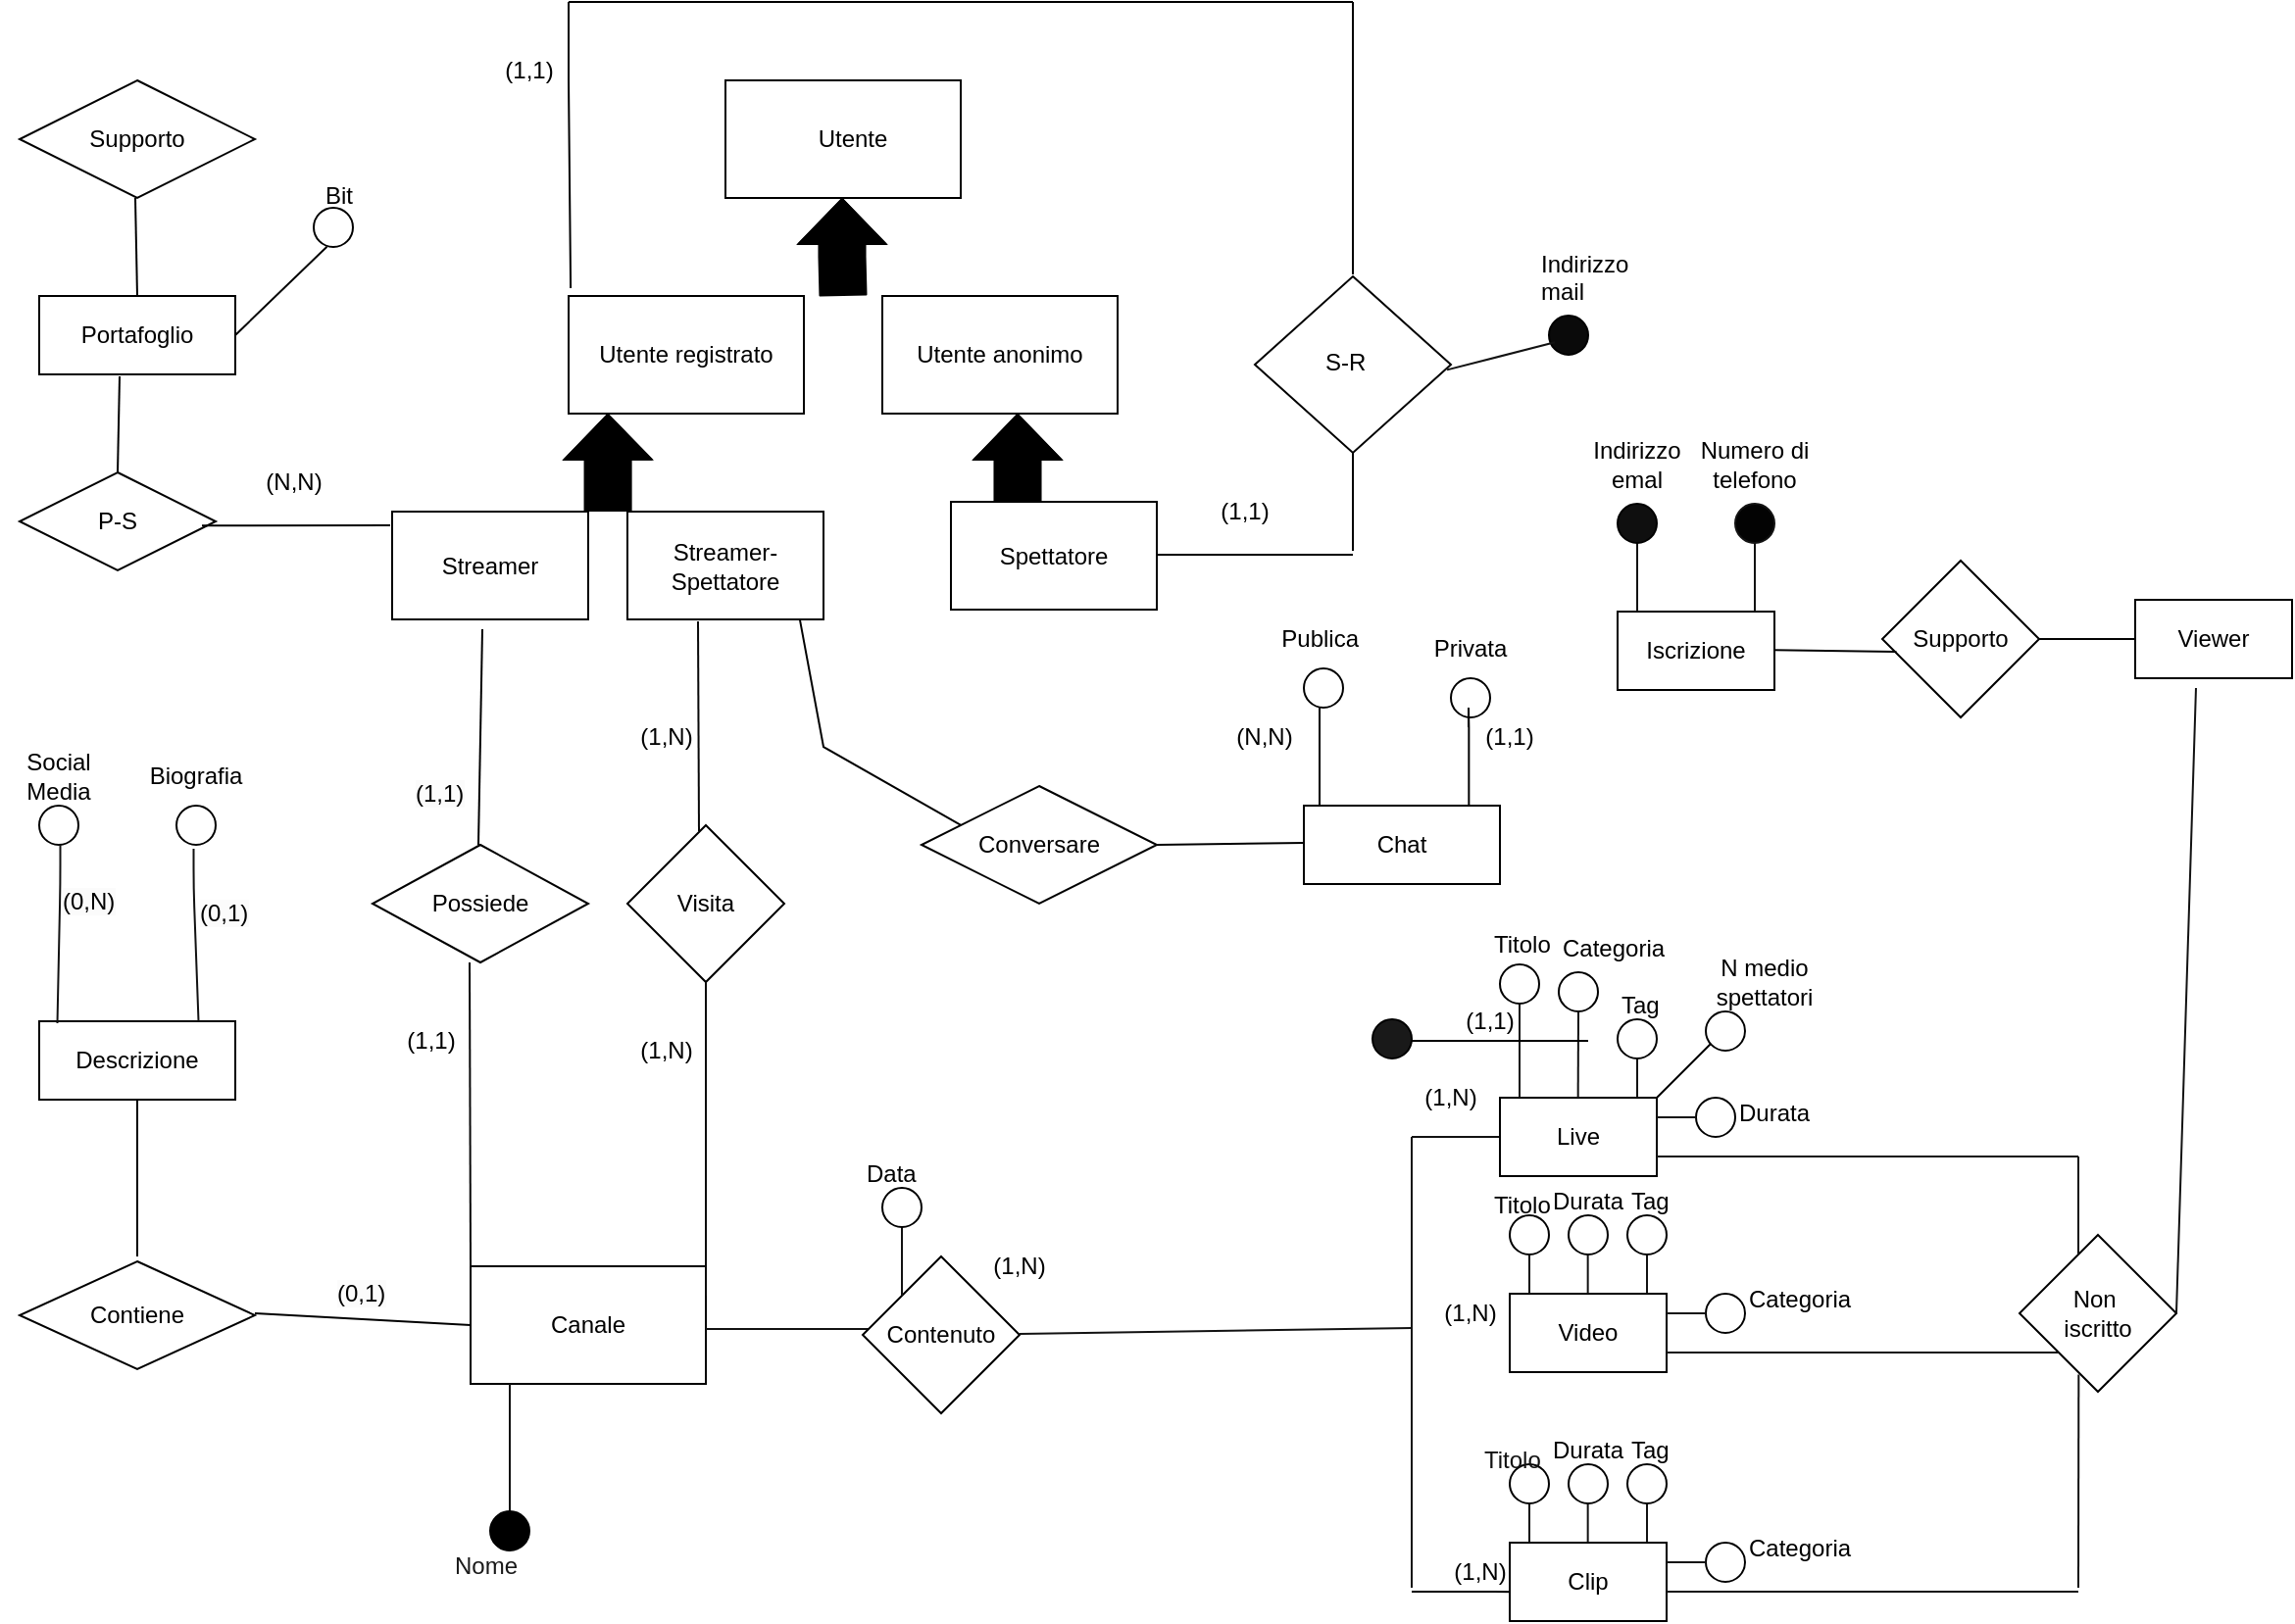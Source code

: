 <mxfile version="22.0.6" type="github">
  <diagram name="Page-1" id="MS3F0-jO2fXdgPo8Lo6S">
    <mxGraphModel dx="1050" dy="689" grid="1" gridSize="10" guides="1" tooltips="1" connect="1" arrows="1" fold="1" page="1" pageScale="1" pageWidth="1169" pageHeight="827" math="0" shadow="0">
      <root>
        <mxCell id="0" />
        <mxCell id="1" parent="0" />
        <mxCell id="3IenMItIxv0-lteJ33fJ-1" value="" style="rounded=0;whiteSpace=wrap;html=1;" parent="1" vertex="1">
          <mxGeometry x="370" y="40" width="120" height="60" as="geometry" />
        </mxCell>
        <mxCell id="3IenMItIxv0-lteJ33fJ-2" value="Utente" style="text;html=1;strokeColor=none;fillColor=none;align=center;verticalAlign=middle;whiteSpace=wrap;rounded=0;" parent="1" vertex="1">
          <mxGeometry x="405" y="55" width="60" height="30" as="geometry" />
        </mxCell>
        <mxCell id="3IenMItIxv0-lteJ33fJ-3" value="" style="shape=flexArrow;endArrow=classic;html=1;width=23.529;endSize=7.318;fillColor=#000000;strokeColor=#000000;" parent="1" edge="1">
          <mxGeometry width="50" height="50" relative="1" as="geometry">
            <mxPoint x="430" y="150" as="sourcePoint" />
            <mxPoint x="429.5" y="100" as="targetPoint" />
            <Array as="points">
              <mxPoint x="429.5" y="130" />
            </Array>
          </mxGeometry>
        </mxCell>
        <mxCell id="3IenMItIxv0-lteJ33fJ-4" value="Spettatore" style="rounded=0;whiteSpace=wrap;html=1;" parent="1" vertex="1">
          <mxGeometry x="485" y="255" width="105" height="55" as="geometry" />
        </mxCell>
        <mxCell id="3IenMItIxv0-lteJ33fJ-5" value="Streamer-Spettatore" style="rounded=0;whiteSpace=wrap;html=1;" parent="1" vertex="1">
          <mxGeometry x="320" y="260" width="100" height="55" as="geometry" />
        </mxCell>
        <mxCell id="3IenMItIxv0-lteJ33fJ-6" value="Streamer" style="rounded=0;whiteSpace=wrap;html=1;" parent="1" vertex="1">
          <mxGeometry x="200" y="260" width="100" height="55" as="geometry" />
        </mxCell>
        <mxCell id="3IenMItIxv0-lteJ33fJ-12" value="Canale&lt;br&gt;" style="rounded=0;whiteSpace=wrap;html=1;" parent="1" vertex="1">
          <mxGeometry x="240" y="645" width="120" height="60" as="geometry" />
        </mxCell>
        <mxCell id="3IenMItIxv0-lteJ33fJ-15" value="" style="endArrow=none;html=1;strokeColor=#080808;strokeWidth=1;entryX=0.45;entryY=1;entryDx=0;entryDy=0;entryPerimeter=0;exitX=0;exitY=0;exitDx=0;exitDy=0;" parent="1" source="3IenMItIxv0-lteJ33fJ-12" target="aLuPOI9P567OgMAXJeuT-25" edge="1">
          <mxGeometry width="50" height="50" relative="1" as="geometry">
            <mxPoint x="240" y="630" as="sourcePoint" />
            <mxPoint x="170" y="480" as="targetPoint" />
            <Array as="points" />
          </mxGeometry>
        </mxCell>
        <mxCell id="3IenMItIxv0-lteJ33fJ-17" value="" style="endArrow=none;html=1;" parent="1" edge="1">
          <mxGeometry width="50" height="50" relative="1" as="geometry">
            <mxPoint x="250" y="765" as="sourcePoint" />
            <mxPoint x="250" y="765" as="targetPoint" />
          </mxGeometry>
        </mxCell>
        <mxCell id="3IenMItIxv0-lteJ33fJ-22" value="" style="ellipse;whiteSpace=wrap;html=1;aspect=fixed;fillColor=#0A0A0A;strokeColor=#000000;" parent="1" vertex="1">
          <mxGeometry x="790" y="160" width="20" height="20" as="geometry" />
        </mxCell>
        <mxCell id="3IenMItIxv0-lteJ33fJ-24" value="" style="endArrow=none;html=1;fontColor=default;labelBackgroundColor=default;strokeColor=#121212;strokeWidth=1;" parent="1" edge="1">
          <mxGeometry width="50" height="50" relative="1" as="geometry">
            <mxPoint x="260" y="775" as="sourcePoint" />
            <mxPoint x="260" y="705" as="targetPoint" />
            <Array as="points" />
          </mxGeometry>
        </mxCell>
        <mxCell id="3IenMItIxv0-lteJ33fJ-26" value="&lt;font color=&quot;#1a1a1a&quot;&gt;Nome&lt;br&gt;&lt;br&gt;&lt;/font&gt;" style="text;html=1;strokeColor=none;fillColor=none;align=left;verticalAlign=middle;whiteSpace=wrap;rounded=0;" parent="1" vertex="1">
          <mxGeometry x="230" y="790" width="60" height="30" as="geometry" />
        </mxCell>
        <mxCell id="3IenMItIxv0-lteJ33fJ-28" value="" style="ellipse;whiteSpace=wrap;html=1;aspect=fixed;fillColor=#000000;strokeColor=#000000;" parent="1" vertex="1">
          <mxGeometry x="250" y="770" width="20" height="20" as="geometry" />
        </mxCell>
        <mxCell id="3IenMItIxv0-lteJ33fJ-29" value="" style="endArrow=none;html=1;fontColor=default;labelBackgroundColor=default;strokeColor=#121212;strokeWidth=1;" parent="1" edge="1">
          <mxGeometry width="50" height="50" relative="1" as="geometry">
            <mxPoint x="450" y="677" as="sourcePoint" />
            <mxPoint x="360" y="677" as="targetPoint" />
            <Array as="points" />
          </mxGeometry>
        </mxCell>
        <mxCell id="3IenMItIxv0-lteJ33fJ-30" value="" style="rhombus;whiteSpace=wrap;html=1;" parent="1" vertex="1">
          <mxGeometry x="440" y="640" width="80" height="80" as="geometry" />
        </mxCell>
        <mxCell id="3IenMItIxv0-lteJ33fJ-31" value="Contenuto" style="text;html=1;strokeColor=none;fillColor=none;align=center;verticalAlign=middle;whiteSpace=wrap;rounded=0;" parent="1" vertex="1">
          <mxGeometry x="450" y="665" width="60" height="30" as="geometry" />
        </mxCell>
        <mxCell id="3IenMItIxv0-lteJ33fJ-32" value="" style="endArrow=none;html=1;fontColor=default;labelBackgroundColor=default;strokeColor=#121212;strokeWidth=1;entryX=0.5;entryY=1;entryDx=0;entryDy=0;" parent="1" target="3IenMItIxv0-lteJ33fJ-33" edge="1">
          <mxGeometry width="50" height="50" relative="1" as="geometry">
            <mxPoint x="460" y="660" as="sourcePoint" />
            <mxPoint x="460" y="620" as="targetPoint" />
            <Array as="points" />
          </mxGeometry>
        </mxCell>
        <mxCell id="3IenMItIxv0-lteJ33fJ-33" value="" style="ellipse;whiteSpace=wrap;html=1;aspect=fixed;fillColor=none;strokeColor=#000000;" parent="1" vertex="1">
          <mxGeometry x="450" y="605" width="20" height="20" as="geometry" />
        </mxCell>
        <mxCell id="3IenMItIxv0-lteJ33fJ-34" value="&lt;font color=&quot;#000000&quot;&gt;Data&lt;br&gt;&lt;br&gt;&lt;/font&gt;" style="text;html=1;strokeColor=none;fillColor=none;align=left;verticalAlign=middle;whiteSpace=wrap;rounded=0;" parent="1" vertex="1">
          <mxGeometry x="440" y="590" width="60" height="30" as="geometry" />
        </mxCell>
        <mxCell id="3IenMItIxv0-lteJ33fJ-49" value="" style="endArrow=none;html=1;fontColor=default;labelBackgroundColor=default;strokeColor=#121212;strokeWidth=1;entryX=1.017;entryY=0.617;entryDx=0;entryDy=0;entryPerimeter=0;exitX=0;exitY=0.75;exitDx=0;exitDy=0;" parent="1" edge="1" source="3IenMItIxv0-lteJ33fJ-148">
          <mxGeometry width="50" height="50" relative="1" as="geometry">
            <mxPoint x="620" y="680" as="sourcePoint" />
            <mxPoint x="520" y="679.5" as="targetPoint" />
            <Array as="points" />
          </mxGeometry>
        </mxCell>
        <mxCell id="3IenMItIxv0-lteJ33fJ-50" value="" style="endArrow=none;html=1;fontColor=default;labelBackgroundColor=default;strokeColor=#121212;strokeWidth=1;" parent="1" edge="1">
          <mxGeometry width="50" height="50" relative="1" as="geometry">
            <mxPoint x="720" y="579" as="sourcePoint" />
            <mxPoint x="720" y="809" as="targetPoint" />
            <Array as="points" />
          </mxGeometry>
        </mxCell>
        <mxCell id="3IenMItIxv0-lteJ33fJ-51" value="" style="endArrow=none;html=1;fontColor=default;labelBackgroundColor=default;strokeColor=#121212;strokeWidth=1;" parent="1" edge="1">
          <mxGeometry width="50" height="50" relative="1" as="geometry">
            <mxPoint x="720" y="579" as="sourcePoint" />
            <mxPoint x="760" y="579" as="targetPoint" />
            <Array as="points">
              <mxPoint x="760" y="579" />
              <mxPoint x="770" y="579" />
            </Array>
          </mxGeometry>
        </mxCell>
        <mxCell id="3IenMItIxv0-lteJ33fJ-52" value="Live" style="rounded=0;whiteSpace=wrap;html=1;" parent="1" vertex="1">
          <mxGeometry x="765" y="559" width="80" height="40" as="geometry" />
        </mxCell>
        <mxCell id="3IenMItIxv0-lteJ33fJ-53" value="" style="endArrow=none;html=1;rounded=0;entryX=0.027;entryY=0.627;entryDx=0;entryDy=0;entryPerimeter=0;strokeColor=#000000;" parent="1" target="3IenMItIxv0-lteJ33fJ-79" edge="1">
          <mxGeometry width="50" height="50" relative="1" as="geometry">
            <mxPoint x="720" y="811" as="sourcePoint" />
            <mxPoint x="765" y="811" as="targetPoint" />
            <Array as="points">
              <mxPoint x="745" y="811" />
            </Array>
          </mxGeometry>
        </mxCell>
        <mxCell id="3IenMItIxv0-lteJ33fJ-54" value="" style="endArrow=none;html=1;fontColor=default;labelBackgroundColor=default;strokeColor=#121212;strokeWidth=1;entryX=0.5;entryY=1;entryDx=0;entryDy=0;" parent="1" edge="1" target="3IenMItIxv0-lteJ33fJ-56">
          <mxGeometry width="50" height="50" relative="1" as="geometry">
            <mxPoint x="775" y="559" as="sourcePoint" />
            <mxPoint x="775" y="539" as="targetPoint" />
            <Array as="points" />
          </mxGeometry>
        </mxCell>
        <mxCell id="3IenMItIxv0-lteJ33fJ-55" value="" style="endArrow=none;html=1;fontColor=default;labelBackgroundColor=default;strokeColor=#121212;strokeWidth=1;entryX=0.5;entryY=1;entryDx=0;entryDy=0;" parent="1" edge="1" target="3IenMItIxv0-lteJ33fJ-57">
          <mxGeometry width="50" height="50" relative="1" as="geometry">
            <mxPoint x="804.83" y="559" as="sourcePoint" />
            <mxPoint x="804.83" y="539" as="targetPoint" />
            <Array as="points" />
          </mxGeometry>
        </mxCell>
        <mxCell id="3IenMItIxv0-lteJ33fJ-56" value="" style="ellipse;whiteSpace=wrap;html=1;aspect=fixed;fillColor=none;strokeColor=#000000;" parent="1" vertex="1">
          <mxGeometry x="765" y="491" width="20" height="20" as="geometry" />
        </mxCell>
        <mxCell id="3IenMItIxv0-lteJ33fJ-57" value="" style="ellipse;whiteSpace=wrap;html=1;aspect=fixed;fillColor=none;strokeColor=#000000;" parent="1" vertex="1">
          <mxGeometry x="795" y="495" width="20" height="20" as="geometry" />
        </mxCell>
        <mxCell id="3IenMItIxv0-lteJ33fJ-58" value="&lt;font color=&quot;#000000&quot;&gt;Titolo&lt;br&gt;&lt;/font&gt;" style="text;html=1;strokeColor=none;fillColor=none;align=left;verticalAlign=middle;whiteSpace=wrap;rounded=0;" parent="1" vertex="1">
          <mxGeometry x="760" y="471" width="30" height="20" as="geometry" />
        </mxCell>
        <mxCell id="3IenMItIxv0-lteJ33fJ-59" value="&lt;font color=&quot;#000000&quot;&gt;Durata&lt;br&gt;&lt;br&gt;&lt;/font&gt;" style="text;html=1;strokeColor=none;fillColor=none;align=left;verticalAlign=middle;whiteSpace=wrap;rounded=0;" parent="1" vertex="1">
          <mxGeometry x="885" y="574" width="30" as="geometry" />
        </mxCell>
        <mxCell id="3IenMItIxv0-lteJ33fJ-60" value="" style="endArrow=none;html=1;fontColor=default;labelBackgroundColor=default;strokeColor=#121212;strokeWidth=1;" parent="1" edge="1">
          <mxGeometry width="50" height="50" relative="1" as="geometry">
            <mxPoint x="835" y="559" as="sourcePoint" />
            <mxPoint x="835" y="539" as="targetPoint" />
            <Array as="points" />
          </mxGeometry>
        </mxCell>
        <mxCell id="3IenMItIxv0-lteJ33fJ-61" value="" style="ellipse;whiteSpace=wrap;html=1;aspect=fixed;fillColor=none;strokeColor=#000000;" parent="1" vertex="1">
          <mxGeometry x="825" y="519" width="20" height="20" as="geometry" />
        </mxCell>
        <mxCell id="3IenMItIxv0-lteJ33fJ-62" value="&lt;font color=&quot;#000000&quot;&gt;Tag&lt;br&gt;&lt;br&gt;&lt;/font&gt;" style="text;html=1;strokeColor=none;fillColor=none;align=left;verticalAlign=middle;whiteSpace=wrap;rounded=0;" parent="1" vertex="1">
          <mxGeometry x="825" y="519" width="10" as="geometry" />
        </mxCell>
        <mxCell id="3IenMItIxv0-lteJ33fJ-63" value="" style="ellipse;whiteSpace=wrap;html=1;aspect=fixed;fillColor=default;strokeColor=#000000;" parent="1" vertex="1">
          <mxGeometry x="865" y="559" width="20" height="20" as="geometry" />
        </mxCell>
        <mxCell id="3IenMItIxv0-lteJ33fJ-64" value="" style="endArrow=none;html=1;fontColor=default;labelBackgroundColor=default;strokeColor=#121212;strokeWidth=1;exitX=0;exitY=0.5;exitDx=0;exitDy=0;entryX=1;entryY=0.25;entryDx=0;entryDy=0;" parent="1" source="3IenMItIxv0-lteJ33fJ-63" target="3IenMItIxv0-lteJ33fJ-52" edge="1">
          <mxGeometry width="50" height="50" relative="1" as="geometry">
            <mxPoint x="854.83" y="574" as="sourcePoint" />
            <mxPoint x="854.83" y="554" as="targetPoint" />
            <Array as="points" />
          </mxGeometry>
        </mxCell>
        <mxCell id="3IenMItIxv0-lteJ33fJ-65" value="&lt;font color=&quot;#000000&quot;&gt;Categoria&lt;br&gt;&lt;br&gt;&lt;/font&gt;" style="text;html=1;strokeColor=none;fillColor=none;align=left;verticalAlign=middle;whiteSpace=wrap;rounded=0;" parent="1" vertex="1">
          <mxGeometry x="795" y="490" width="10" as="geometry" />
        </mxCell>
        <mxCell id="3IenMItIxv0-lteJ33fJ-66" value="Video" style="rounded=0;whiteSpace=wrap;html=1;" parent="1" vertex="1">
          <mxGeometry x="770" y="659" width="80" height="40" as="geometry" />
        </mxCell>
        <mxCell id="3IenMItIxv0-lteJ33fJ-67" value="" style="endArrow=none;html=1;fontColor=default;labelBackgroundColor=default;strokeColor=#121212;strokeWidth=1;" parent="1" edge="1">
          <mxGeometry width="50" height="50" relative="1" as="geometry">
            <mxPoint x="780" y="659" as="sourcePoint" />
            <mxPoint x="780" y="639" as="targetPoint" />
            <Array as="points" />
          </mxGeometry>
        </mxCell>
        <mxCell id="3IenMItIxv0-lteJ33fJ-68" value="" style="endArrow=none;html=1;fontColor=default;labelBackgroundColor=default;strokeColor=#121212;strokeWidth=1;" parent="1" edge="1">
          <mxGeometry width="50" height="50" relative="1" as="geometry">
            <mxPoint x="809.83" y="659" as="sourcePoint" />
            <mxPoint x="809.83" y="639" as="targetPoint" />
            <Array as="points" />
          </mxGeometry>
        </mxCell>
        <mxCell id="3IenMItIxv0-lteJ33fJ-69" value="" style="ellipse;whiteSpace=wrap;html=1;aspect=fixed;fillColor=none;strokeColor=#000000;" parent="1" vertex="1">
          <mxGeometry x="770" y="619" width="20" height="20" as="geometry" />
        </mxCell>
        <mxCell id="3IenMItIxv0-lteJ33fJ-70" value="" style="ellipse;whiteSpace=wrap;html=1;aspect=fixed;fillColor=none;strokeColor=#000000;" parent="1" vertex="1">
          <mxGeometry x="800" y="619" width="20" height="20" as="geometry" />
        </mxCell>
        <mxCell id="3IenMItIxv0-lteJ33fJ-71" value="&lt;font color=&quot;#000000&quot;&gt;Titolo&lt;br&gt;&lt;/font&gt;" style="text;html=1;strokeColor=none;fillColor=none;align=left;verticalAlign=middle;whiteSpace=wrap;rounded=0;" parent="1" vertex="1">
          <mxGeometry x="760" y="604" width="30" height="20" as="geometry" />
        </mxCell>
        <mxCell id="3IenMItIxv0-lteJ33fJ-72" value="&lt;font color=&quot;#000000&quot;&gt;Durata&lt;br&gt;&lt;br&gt;&lt;/font&gt;" style="text;html=1;strokeColor=none;fillColor=none;align=left;verticalAlign=middle;whiteSpace=wrap;rounded=0;" parent="1" vertex="1">
          <mxGeometry x="790" y="619" width="30" as="geometry" />
        </mxCell>
        <mxCell id="3IenMItIxv0-lteJ33fJ-73" value="" style="endArrow=none;html=1;fontColor=default;labelBackgroundColor=default;strokeColor=#121212;strokeWidth=1;" parent="1" edge="1">
          <mxGeometry width="50" height="50" relative="1" as="geometry">
            <mxPoint x="840" y="659" as="sourcePoint" />
            <mxPoint x="840" y="639" as="targetPoint" />
            <Array as="points" />
          </mxGeometry>
        </mxCell>
        <mxCell id="3IenMItIxv0-lteJ33fJ-74" value="" style="ellipse;whiteSpace=wrap;html=1;aspect=fixed;fillColor=none;strokeColor=#000000;" parent="1" vertex="1">
          <mxGeometry x="830" y="619" width="20" height="20" as="geometry" />
        </mxCell>
        <mxCell id="3IenMItIxv0-lteJ33fJ-75" value="&lt;font color=&quot;#000000&quot;&gt;Tag&lt;br&gt;&lt;br&gt;&lt;/font&gt;" style="text;html=1;strokeColor=none;fillColor=none;align=left;verticalAlign=middle;whiteSpace=wrap;rounded=0;" parent="1" vertex="1">
          <mxGeometry x="830" y="619" width="10" as="geometry" />
        </mxCell>
        <mxCell id="3IenMItIxv0-lteJ33fJ-76" value="" style="ellipse;whiteSpace=wrap;html=1;aspect=fixed;fillColor=none;strokeColor=#000000;" parent="1" vertex="1">
          <mxGeometry x="870" y="659" width="20" height="20" as="geometry" />
        </mxCell>
        <mxCell id="3IenMItIxv0-lteJ33fJ-77" value="" style="endArrow=none;html=1;fontColor=default;labelBackgroundColor=default;strokeColor=#121212;strokeWidth=1;exitX=0;exitY=0.5;exitDx=0;exitDy=0;entryX=1;entryY=0.25;entryDx=0;entryDy=0;" parent="1" source="3IenMItIxv0-lteJ33fJ-76" target="3IenMItIxv0-lteJ33fJ-66" edge="1">
          <mxGeometry width="50" height="50" relative="1" as="geometry">
            <mxPoint x="859.83" y="674" as="sourcePoint" />
            <mxPoint x="859.83" y="654" as="targetPoint" />
            <Array as="points" />
          </mxGeometry>
        </mxCell>
        <mxCell id="3IenMItIxv0-lteJ33fJ-78" value="&lt;font color=&quot;#000000&quot;&gt;Categoria&lt;br&gt;&lt;br&gt;&lt;/font&gt;" style="text;html=1;strokeColor=none;fillColor=none;align=left;verticalAlign=middle;whiteSpace=wrap;rounded=0;" parent="1" vertex="1">
          <mxGeometry x="890" y="669" width="10" as="geometry" />
        </mxCell>
        <mxCell id="3IenMItIxv0-lteJ33fJ-79" value="Clip" style="rounded=0;whiteSpace=wrap;html=1;" parent="1" vertex="1">
          <mxGeometry x="770" y="786" width="80" height="40" as="geometry" />
        </mxCell>
        <mxCell id="3IenMItIxv0-lteJ33fJ-80" value="" style="endArrow=none;html=1;fontColor=default;labelBackgroundColor=default;strokeColor=#121212;strokeWidth=1;" parent="1" edge="1">
          <mxGeometry width="50" height="50" relative="1" as="geometry">
            <mxPoint x="780" y="786" as="sourcePoint" />
            <mxPoint x="780" y="766" as="targetPoint" />
            <Array as="points" />
          </mxGeometry>
        </mxCell>
        <mxCell id="3IenMItIxv0-lteJ33fJ-81" value="" style="endArrow=none;html=1;fontColor=default;labelBackgroundColor=default;strokeColor=#121212;strokeWidth=1;" parent="1" edge="1">
          <mxGeometry width="50" height="50" relative="1" as="geometry">
            <mxPoint x="809.83" y="786" as="sourcePoint" />
            <mxPoint x="809.83" y="766" as="targetPoint" />
            <Array as="points" />
          </mxGeometry>
        </mxCell>
        <mxCell id="3IenMItIxv0-lteJ33fJ-82" value="" style="ellipse;whiteSpace=wrap;html=1;aspect=fixed;fillColor=none;strokeColor=#000000;" parent="1" vertex="1">
          <mxGeometry x="770" y="746" width="20" height="20" as="geometry" />
        </mxCell>
        <mxCell id="3IenMItIxv0-lteJ33fJ-83" value="" style="ellipse;whiteSpace=wrap;html=1;aspect=fixed;fillColor=none;strokeColor=#000000;" parent="1" vertex="1">
          <mxGeometry x="800" y="746" width="20" height="20" as="geometry" />
        </mxCell>
        <mxCell id="3IenMItIxv0-lteJ33fJ-84" value="&lt;font color=&quot;#000000&quot;&gt;Durata&lt;br&gt;&lt;br&gt;&lt;/font&gt;" style="text;html=1;strokeColor=none;fillColor=none;align=left;verticalAlign=middle;whiteSpace=wrap;rounded=0;" parent="1" vertex="1">
          <mxGeometry x="790" y="746" width="30" as="geometry" />
        </mxCell>
        <mxCell id="3IenMItIxv0-lteJ33fJ-85" value="" style="endArrow=none;html=1;fontColor=default;labelBackgroundColor=default;strokeColor=#121212;strokeWidth=1;" parent="1" edge="1">
          <mxGeometry width="50" height="50" relative="1" as="geometry">
            <mxPoint x="840" y="786" as="sourcePoint" />
            <mxPoint x="840" y="766" as="targetPoint" />
            <Array as="points" />
          </mxGeometry>
        </mxCell>
        <mxCell id="3IenMItIxv0-lteJ33fJ-86" value="" style="ellipse;whiteSpace=wrap;html=1;aspect=fixed;fillColor=none;strokeColor=#000000;" parent="1" vertex="1">
          <mxGeometry x="830" y="746" width="20" height="20" as="geometry" />
        </mxCell>
        <mxCell id="3IenMItIxv0-lteJ33fJ-87" value="&lt;font color=&quot;#000000&quot;&gt;Tag&lt;br&gt;&lt;br&gt;&lt;/font&gt;" style="text;html=1;strokeColor=none;fillColor=none;align=left;verticalAlign=middle;whiteSpace=wrap;rounded=0;" parent="1" vertex="1">
          <mxGeometry x="830" y="746" width="10" as="geometry" />
        </mxCell>
        <mxCell id="3IenMItIxv0-lteJ33fJ-88" value="" style="ellipse;whiteSpace=wrap;html=1;aspect=fixed;fillColor=none;strokeColor=#000000;" parent="1" vertex="1">
          <mxGeometry x="870" y="786" width="20" height="20" as="geometry" />
        </mxCell>
        <mxCell id="3IenMItIxv0-lteJ33fJ-89" value="" style="endArrow=none;html=1;fontColor=default;labelBackgroundColor=default;strokeColor=#121212;strokeWidth=1;exitX=0;exitY=0.5;exitDx=0;exitDy=0;entryX=1;entryY=0.25;entryDx=0;entryDy=0;" parent="1" source="3IenMItIxv0-lteJ33fJ-88" target="3IenMItIxv0-lteJ33fJ-79" edge="1">
          <mxGeometry width="50" height="50" relative="1" as="geometry">
            <mxPoint x="859.83" y="801" as="sourcePoint" />
            <mxPoint x="859.83" y="781" as="targetPoint" />
            <Array as="points" />
          </mxGeometry>
        </mxCell>
        <mxCell id="3IenMItIxv0-lteJ33fJ-90" value="&lt;font color=&quot;#000000&quot;&gt;Categoria&lt;br&gt;&lt;br&gt;&lt;/font&gt;" style="text;html=1;strokeColor=none;fillColor=none;align=left;verticalAlign=middle;whiteSpace=wrap;rounded=0;" parent="1" vertex="1">
          <mxGeometry x="890" y="796" width="10" as="geometry" />
        </mxCell>
        <mxCell id="3IenMItIxv0-lteJ33fJ-91" value="&lt;font color=&quot;#121212&quot;&gt;Titolo&lt;/font&gt;&lt;font color=&quot;#000000&quot;&gt;&lt;br&gt;&lt;/font&gt;" style="text;html=1;strokeColor=none;fillColor=none;align=left;verticalAlign=middle;whiteSpace=wrap;rounded=0;" parent="1" vertex="1">
          <mxGeometry x="755" y="734" width="30" height="20" as="geometry" />
        </mxCell>
        <mxCell id="3IenMItIxv0-lteJ33fJ-99" value="" style="rhombus;whiteSpace=wrap;html=1;" parent="1" vertex="1">
          <mxGeometry x="1030" y="629" width="80" height="80" as="geometry" />
        </mxCell>
        <mxCell id="3IenMItIxv0-lteJ33fJ-100" value="Non&amp;nbsp;&lt;br&gt;iscritto" style="text;html=1;strokeColor=none;fillColor=none;align=center;verticalAlign=middle;whiteSpace=wrap;rounded=0;" parent="1" vertex="1">
          <mxGeometry x="1040" y="654" width="60" height="30" as="geometry" />
        </mxCell>
        <mxCell id="3IenMItIxv0-lteJ33fJ-101" value="" style="endArrow=none;html=1;fontColor=default;labelBackgroundColor=default;strokeColor=#121212;strokeWidth=1;exitX=0;exitY=1;exitDx=0;exitDy=0;entryX=1;entryY=0.75;entryDx=0;entryDy=0;" parent="1" source="3IenMItIxv0-lteJ33fJ-99" target="3IenMItIxv0-lteJ33fJ-66" edge="1">
          <mxGeometry width="50" height="50" relative="1" as="geometry">
            <mxPoint x="940" y="693.17" as="sourcePoint" />
            <mxPoint x="850" y="693.17" as="targetPoint" />
            <Array as="points" />
          </mxGeometry>
        </mxCell>
        <mxCell id="3IenMItIxv0-lteJ33fJ-102" value="" style="endArrow=none;html=1;fontColor=default;labelBackgroundColor=default;strokeColor=#121212;strokeWidth=1;entryX=1;entryY=0.75;entryDx=0;entryDy=0;" parent="1" target="3IenMItIxv0-lteJ33fJ-52" edge="1">
          <mxGeometry width="50" height="50" relative="1" as="geometry">
            <mxPoint x="1060" y="589" as="sourcePoint" />
            <mxPoint x="850" y="589" as="targetPoint" />
            <Array as="points" />
          </mxGeometry>
        </mxCell>
        <mxCell id="3IenMItIxv0-lteJ33fJ-103" value="" style="endArrow=none;html=1;fontColor=default;labelBackgroundColor=default;strokeColor=#121212;strokeWidth=1;" parent="1" edge="1">
          <mxGeometry width="50" height="50" relative="1" as="geometry">
            <mxPoint x="1060" y="811" as="sourcePoint" />
            <mxPoint x="850" y="811" as="targetPoint" />
            <Array as="points" />
          </mxGeometry>
        </mxCell>
        <mxCell id="3IenMItIxv0-lteJ33fJ-104" value="" style="endArrow=none;html=1;fontColor=default;labelBackgroundColor=default;strokeColor=#121212;strokeWidth=1;" parent="1" edge="1">
          <mxGeometry width="50" height="50" relative="1" as="geometry">
            <mxPoint x="1060" y="639" as="sourcePoint" />
            <mxPoint x="1060" y="589" as="targetPoint" />
            <Array as="points" />
          </mxGeometry>
        </mxCell>
        <mxCell id="3IenMItIxv0-lteJ33fJ-105" value="" style="endArrow=none;html=1;fontColor=default;labelBackgroundColor=default;strokeColor=#121212;strokeWidth=1;entryX=0.377;entryY=0.89;entryDx=0;entryDy=0;entryPerimeter=0;" parent="1" target="3IenMItIxv0-lteJ33fJ-99" edge="1">
          <mxGeometry width="50" height="50" relative="1" as="geometry">
            <mxPoint x="1060" y="809" as="sourcePoint" />
            <mxPoint x="1060" y="769" as="targetPoint" />
            <Array as="points" />
          </mxGeometry>
        </mxCell>
        <mxCell id="3IenMItIxv0-lteJ33fJ-106" value="" style="endArrow=none;html=1;fontColor=default;labelBackgroundColor=default;strokeColor=#121212;strokeWidth=1;entryX=1;entryY=0.5;entryDx=0;entryDy=0;" parent="1" target="3IenMItIxv0-lteJ33fJ-99" edge="1">
          <mxGeometry width="50" height="50" relative="1" as="geometry">
            <mxPoint x="1120" y="350" as="sourcePoint" />
            <mxPoint x="1145.56" y="660" as="targetPoint" />
            <Array as="points" />
          </mxGeometry>
        </mxCell>
        <mxCell id="3IenMItIxv0-lteJ33fJ-107" value="Viewer" style="rounded=0;whiteSpace=wrap;html=1;" parent="1" vertex="1">
          <mxGeometry x="1089" y="305" width="80" height="40" as="geometry" />
        </mxCell>
        <mxCell id="3IenMItIxv0-lteJ33fJ-108" value="" style="rhombus;whiteSpace=wrap;html=1;" parent="1" vertex="1">
          <mxGeometry x="960" y="285" width="80" height="80" as="geometry" />
        </mxCell>
        <mxCell id="3IenMItIxv0-lteJ33fJ-109" value="Supporto" style="text;html=1;strokeColor=none;fillColor=none;align=center;verticalAlign=middle;whiteSpace=wrap;rounded=0;" parent="1" vertex="1">
          <mxGeometry x="970" y="310" width="60" height="30" as="geometry" />
        </mxCell>
        <mxCell id="3IenMItIxv0-lteJ33fJ-110" value="" style="endArrow=none;html=1;strokeColor=#030303;strokeWidth=1;entryX=1;entryY=0.5;entryDx=0;entryDy=0;exitX=0;exitY=0.5;exitDx=0;exitDy=0;" parent="1" edge="1" source="3IenMItIxv0-lteJ33fJ-107">
          <mxGeometry width="50" height="50" relative="1" as="geometry">
            <mxPoint x="1080" y="325" as="sourcePoint" />
            <mxPoint x="1040" y="325" as="targetPoint" />
            <Array as="points" />
          </mxGeometry>
        </mxCell>
        <mxCell id="3IenMItIxv0-lteJ33fJ-111" value="" style="endArrow=none;html=1;strokeColor=#030303;strokeWidth=1;exitX=0.09;exitY=0.582;exitDx=0;exitDy=0;exitPerimeter=0;" parent="1" edge="1">
          <mxGeometry width="50" height="50" relative="1" as="geometry">
            <mxPoint x="967.2" y="331.56" as="sourcePoint" />
            <mxPoint x="905" y="330.67" as="targetPoint" />
            <Array as="points" />
          </mxGeometry>
        </mxCell>
        <mxCell id="3IenMItIxv0-lteJ33fJ-112" value="Iscrizione" style="rounded=0;whiteSpace=wrap;html=1;" parent="1" vertex="1">
          <mxGeometry x="825" y="311" width="80" height="40" as="geometry" />
        </mxCell>
        <mxCell id="3IenMItIxv0-lteJ33fJ-117" value="" style="endArrow=none;html=1;fontColor=default;labelBackgroundColor=default;strokeColor=#121212;strokeWidth=1;" parent="1" edge="1">
          <mxGeometry width="50" height="50" relative="1" as="geometry">
            <mxPoint x="835" y="276" as="sourcePoint" />
            <mxPoint x="835" y="311" as="targetPoint" />
            <Array as="points">
              <mxPoint x="835" y="286" />
            </Array>
          </mxGeometry>
        </mxCell>
        <mxCell id="3IenMItIxv0-lteJ33fJ-118" value="" style="ellipse;whiteSpace=wrap;html=1;aspect=fixed;fillColor=#0F0F0F;" parent="1" vertex="1">
          <mxGeometry x="825" y="256" width="20" height="20" as="geometry" />
        </mxCell>
        <mxCell id="3IenMItIxv0-lteJ33fJ-119" value="&lt;font color=&quot;#000000&quot;&gt;Indirizzo emal&lt;br&gt;&lt;/font&gt;" style="text;html=1;strokeColor=none;fillColor=none;align=center;verticalAlign=middle;whiteSpace=wrap;rounded=0;" parent="1" vertex="1">
          <mxGeometry x="805" y="221" width="60" height="30" as="geometry" />
        </mxCell>
        <mxCell id="3IenMItIxv0-lteJ33fJ-120" value="" style="endArrow=none;html=1;fontColor=default;labelBackgroundColor=default;strokeColor=#121212;strokeWidth=1;" parent="1" edge="1">
          <mxGeometry width="50" height="50" relative="1" as="geometry">
            <mxPoint x="895" y="276" as="sourcePoint" />
            <mxPoint x="895" y="311" as="targetPoint" />
            <Array as="points" />
          </mxGeometry>
        </mxCell>
        <mxCell id="3IenMItIxv0-lteJ33fJ-121" value="" style="ellipse;whiteSpace=wrap;html=1;aspect=fixed;strokeColor=#141414;fillColor=#030303;" parent="1" vertex="1">
          <mxGeometry x="885" y="256" width="20" height="20" as="geometry" />
        </mxCell>
        <mxCell id="3IenMItIxv0-lteJ33fJ-122" value="&lt;font color=&quot;#000000&quot;&gt;Numero di telefono&lt;br&gt;&lt;/font&gt;" style="text;html=1;strokeColor=none;fillColor=none;align=center;verticalAlign=middle;whiteSpace=wrap;rounded=0;" parent="1" vertex="1">
          <mxGeometry x="865" y="221" width="60" height="30" as="geometry" />
        </mxCell>
        <mxCell id="3IenMItIxv0-lteJ33fJ-123" value="Utente anonimo" style="rounded=0;whiteSpace=wrap;html=1;" parent="1" vertex="1">
          <mxGeometry x="450" y="150" width="120" height="60" as="geometry" />
        </mxCell>
        <mxCell id="3IenMItIxv0-lteJ33fJ-125" value="Utente registrato" style="rounded=0;whiteSpace=wrap;html=1;" parent="1" vertex="1">
          <mxGeometry x="290" y="150" width="120" height="60" as="geometry" />
        </mxCell>
        <mxCell id="3IenMItIxv0-lteJ33fJ-126" value="" style="shape=flexArrow;endArrow=classic;html=1;width=23.529;endSize=7.318;fillColor=#000000;strokeColor=#000000;entryX=0.583;entryY=1;entryDx=0;entryDy=0;entryPerimeter=0;" parent="1" edge="1">
          <mxGeometry width="50" height="50" relative="1" as="geometry">
            <mxPoint x="310.04" y="260" as="sourcePoint" />
            <mxPoint x="310" y="210" as="targetPoint" />
            <Array as="points">
              <mxPoint x="310.04" y="230" />
            </Array>
          </mxGeometry>
        </mxCell>
        <mxCell id="3IenMItIxv0-lteJ33fJ-129" value="" style="rhombus;whiteSpace=wrap;html=1;" parent="1" vertex="1">
          <mxGeometry x="320" y="420" width="80" height="80" as="geometry" />
        </mxCell>
        <mxCell id="3IenMItIxv0-lteJ33fJ-130" value="Visita" style="text;html=1;strokeColor=none;fillColor=none;align=center;verticalAlign=middle;whiteSpace=wrap;rounded=0;" parent="1" vertex="1">
          <mxGeometry x="330" y="445" width="60" height="30" as="geometry" />
        </mxCell>
        <mxCell id="3IenMItIxv0-lteJ33fJ-140" value="(1,N)" style="text;html=1;strokeColor=none;fillColor=none;align=center;verticalAlign=middle;whiteSpace=wrap;rounded=0;" parent="1" vertex="1">
          <mxGeometry x="310" y="520" width="60" height="30" as="geometry" />
        </mxCell>
        <mxCell id="3IenMItIxv0-lteJ33fJ-145" value="(1,N)" style="text;html=1;strokeColor=none;fillColor=none;align=center;verticalAlign=middle;whiteSpace=wrap;rounded=0;" parent="1" vertex="1">
          <mxGeometry x="490" y="630" width="60" height="30" as="geometry" />
        </mxCell>
        <mxCell id="3IenMItIxv0-lteJ33fJ-147" value="(1,N)" style="text;html=1;strokeColor=none;fillColor=none;align=center;verticalAlign=middle;whiteSpace=wrap;rounded=0;" parent="1" vertex="1">
          <mxGeometry x="710" y="544" width="60" height="30" as="geometry" />
        </mxCell>
        <mxCell id="3IenMItIxv0-lteJ33fJ-148" value="(1,N)" style="text;html=1;strokeColor=none;fillColor=none;align=center;verticalAlign=middle;whiteSpace=wrap;rounded=0;" parent="1" vertex="1">
          <mxGeometry x="720" y="654" width="60" height="30" as="geometry" />
        </mxCell>
        <mxCell id="3IenMItIxv0-lteJ33fJ-149" value="(1,N)" style="text;html=1;strokeColor=none;fillColor=none;align=center;verticalAlign=middle;whiteSpace=wrap;rounded=0;" parent="1" vertex="1">
          <mxGeometry x="725" y="786" width="60" height="30" as="geometry" />
        </mxCell>
        <mxCell id="aLuPOI9P567OgMAXJeuT-4" value="" style="rhombus;whiteSpace=wrap;html=1;" parent="1" vertex="1">
          <mxGeometry x="640" y="140" width="100" height="90" as="geometry" />
        </mxCell>
        <mxCell id="aLuPOI9P567OgMAXJeuT-6" value="" style="shape=flexArrow;endArrow=classic;html=1;width=23.529;endSize=7.318;fillColor=#000000;strokeColor=#000000;" parent="1" edge="1">
          <mxGeometry width="50" height="50" relative="1" as="geometry">
            <mxPoint x="519" y="255" as="sourcePoint" />
            <mxPoint x="519" y="210" as="targetPoint" />
            <Array as="points">
              <mxPoint x="519" y="225" />
            </Array>
          </mxGeometry>
        </mxCell>
        <mxCell id="aLuPOI9P567OgMAXJeuT-8" value="" style="endArrow=none;html=1;rounded=0;" parent="1" edge="1">
          <mxGeometry relative="1" as="geometry">
            <mxPoint x="690" y="139" as="sourcePoint" />
            <mxPoint x="690" as="targetPoint" />
            <Array as="points">
              <mxPoint x="690" y="70" />
            </Array>
          </mxGeometry>
        </mxCell>
        <mxCell id="aLuPOI9P567OgMAXJeuT-9" value="" style="endArrow=none;html=1;rounded=0;" parent="1" edge="1">
          <mxGeometry relative="1" as="geometry">
            <mxPoint x="530" as="sourcePoint" />
            <mxPoint x="690" as="targetPoint" />
            <Array as="points">
              <mxPoint x="610" />
            </Array>
          </mxGeometry>
        </mxCell>
        <mxCell id="aLuPOI9P567OgMAXJeuT-10" value="" style="endArrow=none;html=1;rounded=0;" parent="1" edge="1">
          <mxGeometry relative="1" as="geometry">
            <mxPoint x="380" as="sourcePoint" />
            <mxPoint x="540" as="targetPoint" />
            <Array as="points" />
          </mxGeometry>
        </mxCell>
        <mxCell id="aLuPOI9P567OgMAXJeuT-11" value="" style="endArrow=none;html=1;rounded=0;" parent="1" edge="1">
          <mxGeometry relative="1" as="geometry">
            <mxPoint x="290" as="sourcePoint" />
            <mxPoint x="380" as="targetPoint" />
            <Array as="points">
              <mxPoint x="300" />
            </Array>
          </mxGeometry>
        </mxCell>
        <mxCell id="aLuPOI9P567OgMAXJeuT-12" value="" style="endArrow=none;html=1;rounded=0;exitX=0.092;exitY=-0.067;exitDx=0;exitDy=0;exitPerimeter=0;" parent="1" edge="1">
          <mxGeometry relative="1" as="geometry">
            <mxPoint x="291.04" y="145.98" as="sourcePoint" />
            <mxPoint x="290" as="targetPoint" />
            <Array as="points">
              <mxPoint x="290" y="40" />
            </Array>
          </mxGeometry>
        </mxCell>
        <mxCell id="aLuPOI9P567OgMAXJeuT-13" value="" style="endArrow=none;html=1;rounded=0;" parent="1" edge="1">
          <mxGeometry relative="1" as="geometry">
            <mxPoint x="590" y="282" as="sourcePoint" />
            <mxPoint x="690" y="282" as="targetPoint" />
            <Array as="points">
              <mxPoint x="670" y="282" />
            </Array>
          </mxGeometry>
        </mxCell>
        <mxCell id="aLuPOI9P567OgMAXJeuT-14" value="" style="endArrow=none;html=1;rounded=0;" parent="1" edge="1">
          <mxGeometry relative="1" as="geometry">
            <mxPoint x="690" y="230" as="sourcePoint" />
            <mxPoint x="690" y="280" as="targetPoint" />
            <Array as="points">
              <mxPoint x="690" y="230" />
            </Array>
          </mxGeometry>
        </mxCell>
        <mxCell id="aLuPOI9P567OgMAXJeuT-16" value="S-R" style="text;strokeColor=none;fillColor=none;spacingLeft=4;spacingRight=4;overflow=hidden;rotatable=0;points=[[0,0.5],[1,0.5]];portConstraint=eastwest;fontSize=12;whiteSpace=wrap;html=1;" parent="1" vertex="1">
          <mxGeometry x="670" y="170" width="40" height="30" as="geometry" />
        </mxCell>
        <mxCell id="aLuPOI9P567OgMAXJeuT-17" value="" style="endArrow=none;html=1;fontColor=default;labelBackgroundColor=default;strokeColor=#121212;strokeWidth=1;entryX=0.15;entryY=0.683;entryDx=0;entryDy=0;entryPerimeter=0;exitX=0.98;exitY=0.53;exitDx=0;exitDy=0;exitPerimeter=0;" parent="1" source="aLuPOI9P567OgMAXJeuT-4" target="3IenMItIxv0-lteJ33fJ-22" edge="1">
          <mxGeometry width="50" height="50" relative="1" as="geometry">
            <mxPoint x="735" y="185" as="sourcePoint" />
            <mxPoint x="785" y="175" as="targetPoint" />
            <Array as="points" />
          </mxGeometry>
        </mxCell>
        <mxCell id="aLuPOI9P567OgMAXJeuT-18" value="Indirizzo&lt;br&gt;mail" style="text;strokeColor=none;fillColor=none;spacingLeft=4;spacingRight=4;overflow=hidden;rotatable=0;points=[[0,0.5],[1,0.5]];portConstraint=eastwest;fontSize=12;whiteSpace=wrap;html=1;" parent="1" vertex="1">
          <mxGeometry x="780" y="120" width="70" height="30" as="geometry" />
        </mxCell>
        <mxCell id="aLuPOI9P567OgMAXJeuT-24" value="" style="endArrow=none;html=1;rounded=0;" parent="1" edge="1">
          <mxGeometry relative="1" as="geometry">
            <mxPoint x="246" y="320" as="sourcePoint" />
            <mxPoint x="244" y="430" as="targetPoint" />
            <Array as="points" />
          </mxGeometry>
        </mxCell>
        <mxCell id="aLuPOI9P567OgMAXJeuT-25" value="Possiede" style="shape=rhombus;perimeter=rhombusPerimeter;whiteSpace=wrap;html=1;align=center;" parent="1" vertex="1">
          <mxGeometry x="190" y="430" width="110" height="60" as="geometry" />
        </mxCell>
        <mxCell id="aLuPOI9P567OgMAXJeuT-26" value="Descrizione" style="whiteSpace=wrap;html=1;align=center;" parent="1" vertex="1">
          <mxGeometry x="20" y="520" width="100" height="40" as="geometry" />
        </mxCell>
        <mxCell id="aLuPOI9P567OgMAXJeuT-27" value="" style="endArrow=none;html=1;strokeColor=#080808;strokeWidth=1;entryX=0.5;entryY=1;entryDx=0;entryDy=0;exitX=0;exitY=0;exitDx=0;exitDy=0;" parent="1" target="3IenMItIxv0-lteJ33fJ-129" edge="1">
          <mxGeometry width="50" height="50" relative="1" as="geometry">
            <mxPoint x="360" y="660" as="sourcePoint" />
            <mxPoint x="344" y="510" as="targetPoint" />
            <Array as="points" />
          </mxGeometry>
        </mxCell>
        <mxCell id="aLuPOI9P567OgMAXJeuT-29" value="" style="endArrow=none;html=1;strokeColor=#080808;strokeWidth=1;exitX=0;exitY=0;exitDx=0;exitDy=0;entryX=0.36;entryY=1.018;entryDx=0;entryDy=0;entryPerimeter=0;" parent="1" target="3IenMItIxv0-lteJ33fJ-5" edge="1">
          <mxGeometry width="50" height="50" relative="1" as="geometry">
            <mxPoint x="356.5" y="423" as="sourcePoint" />
            <mxPoint x="343.5" y="318" as="targetPoint" />
            <Array as="points" />
          </mxGeometry>
        </mxCell>
        <mxCell id="c-TYdn2miSiZAmIjHGxK-1" value="Contiene" style="shape=rhombus;perimeter=rhombusPerimeter;whiteSpace=wrap;html=1;align=center;" parent="1" vertex="1">
          <mxGeometry x="10" y="642.5" width="120" height="55" as="geometry" />
        </mxCell>
        <mxCell id="c-TYdn2miSiZAmIjHGxK-3" value="" style="endArrow=none;html=1;rounded=0;entryX=0.5;entryY=1;entryDx=0;entryDy=0;" parent="1" target="aLuPOI9P567OgMAXJeuT-26" edge="1">
          <mxGeometry relative="1" as="geometry">
            <mxPoint x="70" y="640" as="sourcePoint" />
            <mxPoint x="140" y="636" as="targetPoint" />
          </mxGeometry>
        </mxCell>
        <mxCell id="c-TYdn2miSiZAmIjHGxK-6" value="" style="endArrow=none;html=1;rounded=0;entryX=0;entryY=0.5;entryDx=0;entryDy=0;" parent="1" target="3IenMItIxv0-lteJ33fJ-12" edge="1">
          <mxGeometry relative="1" as="geometry">
            <mxPoint x="130" y="669" as="sourcePoint" />
            <mxPoint x="230" y="670" as="targetPoint" />
          </mxGeometry>
        </mxCell>
        <mxCell id="c-TYdn2miSiZAmIjHGxK-9" value="" style="ellipse;whiteSpace=wrap;html=1;aspect=fixed;fillColor=default;strokeColor=#000000;" parent="1" vertex="1">
          <mxGeometry x="20" y="410" width="20" height="20" as="geometry" />
        </mxCell>
        <mxCell id="c-TYdn2miSiZAmIjHGxK-12" value="" style="ellipse;whiteSpace=wrap;html=1;aspect=fixed;fillColor=default;strokeColor=#000000;" parent="1" vertex="1">
          <mxGeometry x="90" y="410" width="20" height="20" as="geometry" />
        </mxCell>
        <mxCell id="c-TYdn2miSiZAmIjHGxK-13" value="" style="endArrow=none;html=1;fontColor=default;labelBackgroundColor=default;strokeColor=#121212;strokeWidth=1;exitX=0.08;exitY=-0.1;exitDx=0;exitDy=0;exitPerimeter=0;" parent="1" edge="1">
          <mxGeometry width="50" height="50" relative="1" as="geometry">
            <mxPoint x="29.25" y="521" as="sourcePoint" />
            <mxPoint x="30.75" y="430" as="targetPoint" />
            <Array as="points">
              <mxPoint x="30.75" y="450" />
            </Array>
          </mxGeometry>
        </mxCell>
        <mxCell id="c-TYdn2miSiZAmIjHGxK-14" value="" style="endArrow=none;html=1;fontColor=default;labelBackgroundColor=default;strokeColor=#121212;strokeWidth=1;exitX=0.82;exitY=-0.05;exitDx=0;exitDy=0;exitPerimeter=0;" parent="1" edge="1">
          <mxGeometry width="50" height="50" relative="1" as="geometry">
            <mxPoint x="101.25" y="520" as="sourcePoint" />
            <mxPoint x="98.75" y="432" as="targetPoint" />
            <Array as="points">
              <mxPoint x="98.75" y="452" />
            </Array>
          </mxGeometry>
        </mxCell>
        <mxCell id="c-TYdn2miSiZAmIjHGxK-15" value="Social&lt;br&gt;Media" style="text;html=1;strokeColor=none;fillColor=none;align=center;verticalAlign=middle;whiteSpace=wrap;rounded=0;" parent="1" vertex="1">
          <mxGeometry y="380" width="60" height="30" as="geometry" />
        </mxCell>
        <mxCell id="c-TYdn2miSiZAmIjHGxK-16" value="Biografia" style="text;html=1;strokeColor=none;fillColor=none;align=center;verticalAlign=middle;whiteSpace=wrap;rounded=0;" parent="1" vertex="1">
          <mxGeometry x="70" y="380" width="60" height="30" as="geometry" />
        </mxCell>
        <mxCell id="c-TYdn2miSiZAmIjHGxK-18" value="Portafoglio" style="whiteSpace=wrap;html=1;align=center;" parent="1" vertex="1">
          <mxGeometry x="20" y="150" width="100" height="40" as="geometry" />
        </mxCell>
        <mxCell id="c-TYdn2miSiZAmIjHGxK-19" value="Supporto" style="shape=rhombus;perimeter=rhombusPerimeter;whiteSpace=wrap;html=1;align=center;" parent="1" vertex="1">
          <mxGeometry x="10" y="40" width="120" height="60" as="geometry" />
        </mxCell>
        <mxCell id="c-TYdn2miSiZAmIjHGxK-20" value="P-S" style="shape=rhombus;perimeter=rhombusPerimeter;whiteSpace=wrap;html=1;align=center;" parent="1" vertex="1">
          <mxGeometry x="10" y="240" width="100" height="50" as="geometry" />
        </mxCell>
        <mxCell id="c-TYdn2miSiZAmIjHGxK-22" value="" style="endArrow=none;html=1;rounded=0;entryX=0.5;entryY=0;entryDx=0;entryDy=0;" parent="1" target="c-TYdn2miSiZAmIjHGxK-18" edge="1">
          <mxGeometry relative="1" as="geometry">
            <mxPoint x="69" y="100" as="sourcePoint" />
            <mxPoint x="69" y="141" as="targetPoint" />
          </mxGeometry>
        </mxCell>
        <mxCell id="c-TYdn2miSiZAmIjHGxK-24" value="" style="endArrow=none;html=1;rounded=0;entryX=0.5;entryY=0;entryDx=0;entryDy=0;exitX=0.41;exitY=1.025;exitDx=0;exitDy=0;exitPerimeter=0;" parent="1" source="c-TYdn2miSiZAmIjHGxK-18" target="c-TYdn2miSiZAmIjHGxK-20" edge="1">
          <mxGeometry relative="1" as="geometry">
            <mxPoint x="55" y="190" as="sourcePoint" />
            <mxPoint x="145" y="190" as="targetPoint" />
          </mxGeometry>
        </mxCell>
        <mxCell id="c-TYdn2miSiZAmIjHGxK-25" value="" style="endArrow=none;html=1;rounded=0;entryX=-0.01;entryY=0.127;entryDx=0;entryDy=0;entryPerimeter=0;exitX=0.93;exitY=0.543;exitDx=0;exitDy=0;exitPerimeter=0;" parent="1" source="c-TYdn2miSiZAmIjHGxK-20" target="3IenMItIxv0-lteJ33fJ-6" edge="1">
          <mxGeometry relative="1" as="geometry">
            <mxPoint x="100" y="264.5" as="sourcePoint" />
            <mxPoint x="260" y="264.5" as="targetPoint" />
          </mxGeometry>
        </mxCell>
        <mxCell id="c-TYdn2miSiZAmIjHGxK-26" value="" style="endArrow=none;html=1;rounded=0;entryX=0.338;entryY=0.992;entryDx=0;entryDy=0;entryPerimeter=0;" parent="1" target="c-TYdn2miSiZAmIjHGxK-27" edge="1">
          <mxGeometry width="50" height="50" relative="1" as="geometry">
            <mxPoint x="120" y="170" as="sourcePoint" />
            <mxPoint x="170" y="120" as="targetPoint" />
          </mxGeometry>
        </mxCell>
        <mxCell id="c-TYdn2miSiZAmIjHGxK-27" value="" style="ellipse;whiteSpace=wrap;html=1;aspect=fixed;fillColor=none;strokeColor=#000000;" parent="1" vertex="1">
          <mxGeometry x="160" y="105" width="20" height="20" as="geometry" />
        </mxCell>
        <mxCell id="c-TYdn2miSiZAmIjHGxK-28" value="Bit" style="text;strokeColor=none;fillColor=none;spacingLeft=4;spacingRight=4;overflow=hidden;rotatable=0;points=[[0,0.5],[1,0.5]];portConstraint=eastwest;fontSize=12;whiteSpace=wrap;html=1;" parent="1" vertex="1">
          <mxGeometry x="160" y="85" width="40" height="30" as="geometry" />
        </mxCell>
        <mxCell id="c-TYdn2miSiZAmIjHGxK-31" value="Conversare" style="shape=rhombus;perimeter=rhombusPerimeter;whiteSpace=wrap;html=1;align=center;" parent="1" vertex="1">
          <mxGeometry x="470" y="400" width="120" height="60" as="geometry" />
        </mxCell>
        <mxCell id="c-TYdn2miSiZAmIjHGxK-34" value="Chat" style="whiteSpace=wrap;html=1;align=center;" parent="1" vertex="1">
          <mxGeometry x="665" y="410" width="100" height="40" as="geometry" />
        </mxCell>
        <mxCell id="c-TYdn2miSiZAmIjHGxK-36" value="" style="endArrow=none;html=1;rounded=0;" parent="1" edge="1">
          <mxGeometry relative="1" as="geometry">
            <mxPoint x="590" y="430" as="sourcePoint" />
            <mxPoint x="665" y="429" as="targetPoint" />
          </mxGeometry>
        </mxCell>
        <mxCell id="264Ujs1fgqT61ma9Jn3V-1" value="" style="endArrow=none;html=1;rounded=0;entryX=0.167;entryY=0.333;entryDx=0;entryDy=0;entryPerimeter=0;exitX=0.879;exitY=0.997;exitDx=0;exitDy=0;exitPerimeter=0;" parent="1" source="3IenMItIxv0-lteJ33fJ-5" target="c-TYdn2miSiZAmIjHGxK-31" edge="1">
          <mxGeometry width="50" height="50" relative="1" as="geometry">
            <mxPoint x="420" y="420" as="sourcePoint" />
            <mxPoint x="470" y="370" as="targetPoint" />
            <Array as="points">
              <mxPoint x="420" y="380" />
            </Array>
          </mxGeometry>
        </mxCell>
        <mxCell id="pSGRfioSJ6ThPUgg3c0M-2" value="(1,1)" style="text;html=1;strokeColor=none;fillColor=none;align=center;verticalAlign=middle;whiteSpace=wrap;rounded=0;" vertex="1" parent="1">
          <mxGeometry x="605" y="245" width="60" height="30" as="geometry" />
        </mxCell>
        <mxCell id="pSGRfioSJ6ThPUgg3c0M-3" value="(1,1)" style="text;html=1;strokeColor=none;fillColor=none;align=center;verticalAlign=middle;whiteSpace=wrap;rounded=0;" vertex="1" parent="1">
          <mxGeometry x="240" y="20" width="60" height="30" as="geometry" />
        </mxCell>
        <mxCell id="pSGRfioSJ6ThPUgg3c0M-4" value="(N,N)" style="text;html=1;strokeColor=none;fillColor=none;align=center;verticalAlign=middle;whiteSpace=wrap;rounded=0;" vertex="1" parent="1">
          <mxGeometry x="120" y="230" width="60" height="30" as="geometry" />
        </mxCell>
        <mxCell id="pSGRfioSJ6ThPUgg3c0M-5" value="(1,1)" style="text;html=1;strokeColor=none;fillColor=none;align=center;verticalAlign=middle;whiteSpace=wrap;rounded=0;" vertex="1" parent="1">
          <mxGeometry x="190" y="515" width="60" height="30" as="geometry" />
        </mxCell>
        <mxCell id="pSGRfioSJ6ThPUgg3c0M-6" value="(1,N)" style="text;html=1;strokeColor=none;fillColor=none;align=center;verticalAlign=middle;whiteSpace=wrap;rounded=0;" vertex="1" parent="1">
          <mxGeometry x="310" y="360" width="60" height="30" as="geometry" />
        </mxCell>
        <mxCell id="pSGRfioSJ6ThPUgg3c0M-7" value="&lt;span style=&quot;caret-color: rgb(0, 0, 0); color: rgb(0, 0, 0); font-family: Helvetica; font-size: 12.0px; font-style: normal; font-variant-caps: normal; font-weight: 400; letter-spacing: normal; text-align: center; text-indent: 0px; text-transform: none; word-spacing: 0px; -webkit-text-stroke-width: 0px; background-color: rgb(251, 251, 251); text-decoration: none; float: none; display: inline !important;&quot;&gt;(1,1)&lt;/span&gt;" style="text;whiteSpace=wrap;html=1;" vertex="1" parent="1">
          <mxGeometry x="210" y="390" width="60" height="40" as="geometry" />
        </mxCell>
        <mxCell id="pSGRfioSJ6ThPUgg3c0M-8" value="&lt;span style=&quot;caret-color: rgb(0, 0, 0); color: rgb(0, 0, 0); font-family: Helvetica; font-size: 12.0px; font-style: normal; font-variant-caps: normal; font-weight: 400; letter-spacing: normal; text-align: center; text-indent: 0px; text-transform: none; word-spacing: 0px; -webkit-text-stroke-width: 0px; background-color: rgb(251, 251, 251); text-decoration: none; float: none; display: inline !important;&quot;&gt;(0,1)&lt;/span&gt;" style="text;whiteSpace=wrap;html=1;" vertex="1" parent="1">
          <mxGeometry x="170" y="645" width="60" height="40" as="geometry" />
        </mxCell>
        <mxCell id="pSGRfioSJ6ThPUgg3c0M-9" value="&lt;span style=&quot;caret-color: rgb(0, 0, 0); color: rgb(0, 0, 0); font-family: Helvetica; font-size: 12.0px; font-style: normal; font-variant-caps: normal; font-weight: 400; letter-spacing: normal; text-align: center; text-indent: 0px; text-transform: none; word-spacing: 0px; -webkit-text-stroke-width: 0px; background-color: rgb(251, 251, 251); text-decoration: none; float: none; display: inline !important;&quot;&gt;(0,1)&lt;/span&gt;" style="text;whiteSpace=wrap;html=1;" vertex="1" parent="1">
          <mxGeometry x="100" y="451" width="60" height="40" as="geometry" />
        </mxCell>
        <mxCell id="pSGRfioSJ6ThPUgg3c0M-10" value="&lt;span style=&quot;caret-color: rgb(0, 0, 0); color: rgb(0, 0, 0); font-family: Helvetica; font-size: 12.0px; font-style: normal; font-variant-caps: normal; font-weight: 400; letter-spacing: normal; text-align: center; text-indent: 0px; text-transform: none; word-spacing: 0px; -webkit-text-stroke-width: 0px; background-color: rgb(251, 251, 251); text-decoration: none; float: none; display: inline !important;&quot;&gt;(0,N)&lt;/span&gt;" style="text;whiteSpace=wrap;html=1;" vertex="1" parent="1">
          <mxGeometry x="30" y="445" width="60" height="40" as="geometry" />
        </mxCell>
        <mxCell id="pSGRfioSJ6ThPUgg3c0M-11" value="" style="endArrow=none;html=1;rounded=0;" edge="1" parent="1">
          <mxGeometry width="50" height="50" relative="1" as="geometry">
            <mxPoint x="673" y="410" as="sourcePoint" />
            <mxPoint x="673" y="360" as="targetPoint" />
          </mxGeometry>
        </mxCell>
        <mxCell id="pSGRfioSJ6ThPUgg3c0M-13" value="" style="endArrow=none;html=1;rounded=0;" edge="1" parent="1">
          <mxGeometry width="50" height="50" relative="1" as="geometry">
            <mxPoint x="749.17" y="410" as="sourcePoint" />
            <mxPoint x="749" y="370" as="targetPoint" />
            <Array as="points">
              <mxPoint x="749.17" y="370" />
              <mxPoint x="749" y="360" />
            </Array>
          </mxGeometry>
        </mxCell>
        <mxCell id="pSGRfioSJ6ThPUgg3c0M-14" value="" style="ellipse;whiteSpace=wrap;html=1;aspect=fixed;fillColor=none;strokeColor=#000000;" vertex="1" parent="1">
          <mxGeometry x="665" y="340" width="20" height="20" as="geometry" />
        </mxCell>
        <mxCell id="pSGRfioSJ6ThPUgg3c0M-15" value="" style="ellipse;whiteSpace=wrap;html=1;aspect=fixed;fillColor=none;strokeColor=#000000;" vertex="1" parent="1">
          <mxGeometry x="740" y="345" width="20" height="20" as="geometry" />
        </mxCell>
        <mxCell id="pSGRfioSJ6ThPUgg3c0M-16" value="Publica&amp;nbsp;" style="text;html=1;strokeColor=none;fillColor=none;align=center;verticalAlign=middle;whiteSpace=wrap;rounded=0;" vertex="1" parent="1">
          <mxGeometry x="645" y="310" width="60" height="30" as="geometry" />
        </mxCell>
        <mxCell id="pSGRfioSJ6ThPUgg3c0M-17" value="Privata" style="text;html=1;strokeColor=none;fillColor=none;align=center;verticalAlign=middle;whiteSpace=wrap;rounded=0;" vertex="1" parent="1">
          <mxGeometry x="720" y="315" width="60" height="30" as="geometry" />
        </mxCell>
        <mxCell id="pSGRfioSJ6ThPUgg3c0M-18" value="(N,N)" style="text;html=1;strokeColor=none;fillColor=none;align=center;verticalAlign=middle;whiteSpace=wrap;rounded=0;" vertex="1" parent="1">
          <mxGeometry x="615" y="360" width="60" height="30" as="geometry" />
        </mxCell>
        <mxCell id="pSGRfioSJ6ThPUgg3c0M-19" value="(1,1)" style="text;html=1;strokeColor=none;fillColor=none;align=center;verticalAlign=middle;whiteSpace=wrap;rounded=0;" vertex="1" parent="1">
          <mxGeometry x="740" y="360" width="60" height="30" as="geometry" />
        </mxCell>
        <mxCell id="pSGRfioSJ6ThPUgg3c0M-20" value="" style="endArrow=none;html=1;rounded=0;" edge="1" parent="1">
          <mxGeometry width="50" height="50" relative="1" as="geometry">
            <mxPoint x="845" y="559" as="sourcePoint" />
            <mxPoint x="875" y="529" as="targetPoint" />
          </mxGeometry>
        </mxCell>
        <mxCell id="pSGRfioSJ6ThPUgg3c0M-21" value="" style="ellipse;whiteSpace=wrap;html=1;aspect=fixed;fillColor=default;strokeColor=#000000;" vertex="1" parent="1">
          <mxGeometry x="870" y="515" width="20" height="20" as="geometry" />
        </mxCell>
        <mxCell id="pSGRfioSJ6ThPUgg3c0M-22" value="N medio&lt;br&gt;spettatori" style="text;html=1;strokeColor=none;fillColor=none;align=center;verticalAlign=middle;whiteSpace=wrap;rounded=0;" vertex="1" parent="1">
          <mxGeometry x="870" y="485" width="60" height="30" as="geometry" />
        </mxCell>
        <mxCell id="pSGRfioSJ6ThPUgg3c0M-23" value="(1,1)" style="text;html=1;strokeColor=none;fillColor=none;align=center;verticalAlign=middle;whiteSpace=wrap;rounded=0;" vertex="1" parent="1">
          <mxGeometry x="730" y="505" width="60" height="30" as="geometry" />
        </mxCell>
        <mxCell id="pSGRfioSJ6ThPUgg3c0M-25" value="" style="endArrow=none;html=1;rounded=0;" edge="1" parent="1">
          <mxGeometry width="50" height="50" relative="1" as="geometry">
            <mxPoint x="710" y="530" as="sourcePoint" />
            <mxPoint x="810" y="530" as="targetPoint" />
          </mxGeometry>
        </mxCell>
        <mxCell id="pSGRfioSJ6ThPUgg3c0M-26" value="" style="ellipse;whiteSpace=wrap;html=1;aspect=fixed;fillColor=#191919;strokeColor=#000000;" vertex="1" parent="1">
          <mxGeometry x="700" y="519" width="20" height="20" as="geometry" />
        </mxCell>
      </root>
    </mxGraphModel>
  </diagram>
</mxfile>
